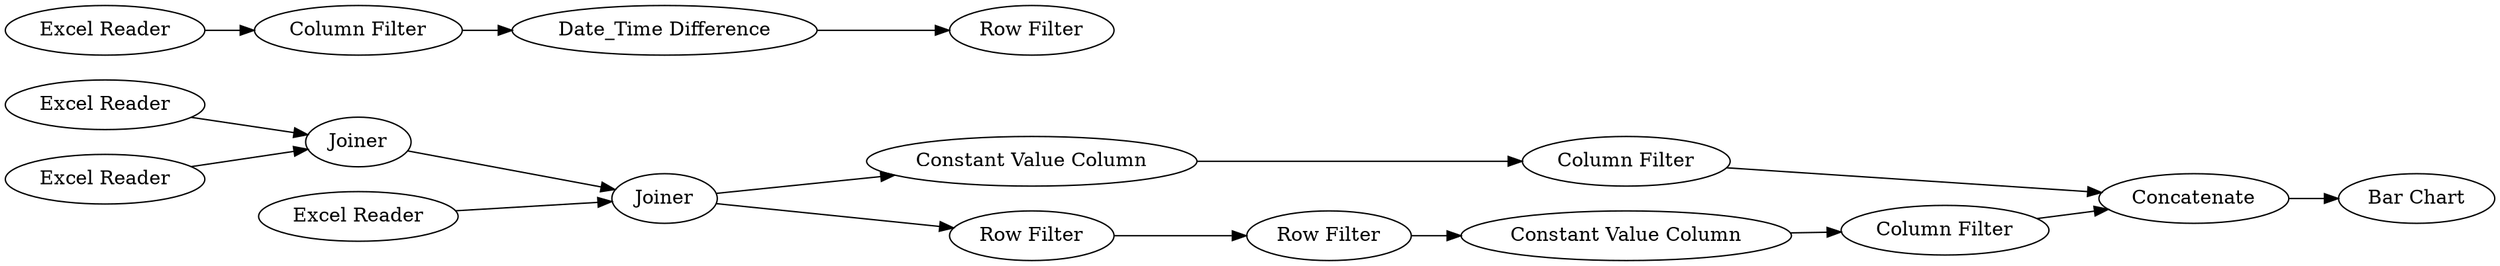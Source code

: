 digraph {
	11 -> 15
	12 -> 13
	6 -> 11
	8 -> 9
	2 -> 16
	13 -> 14
	1 -> 5
	3 -> 5
	5 -> 6
	17 -> 18
	9 -> 10
	15 -> 13
	7 -> 6
	10 -> 12
	16 -> 17
	6 -> 8
	5 [label=Joiner]
	16 [label="Column Filter"]
	14 [label="Bar Chart"]
	13 [label=Concatenate]
	1 [label="Excel Reader"]
	7 [label="Excel Reader"]
	9 [label="Row Filter"]
	11 [label="Constant Value Column"]
	18 [label="Row Filter"]
	6 [label=Joiner]
	8 [label="Row Filter"]
	15 [label="Column Filter"]
	12 [label="Column Filter"]
	17 [label="Date_Time Difference"]
	3 [label="Excel Reader"]
	2 [label="Excel Reader"]
	10 [label="Constant Value Column"]
	rankdir=LR
}
